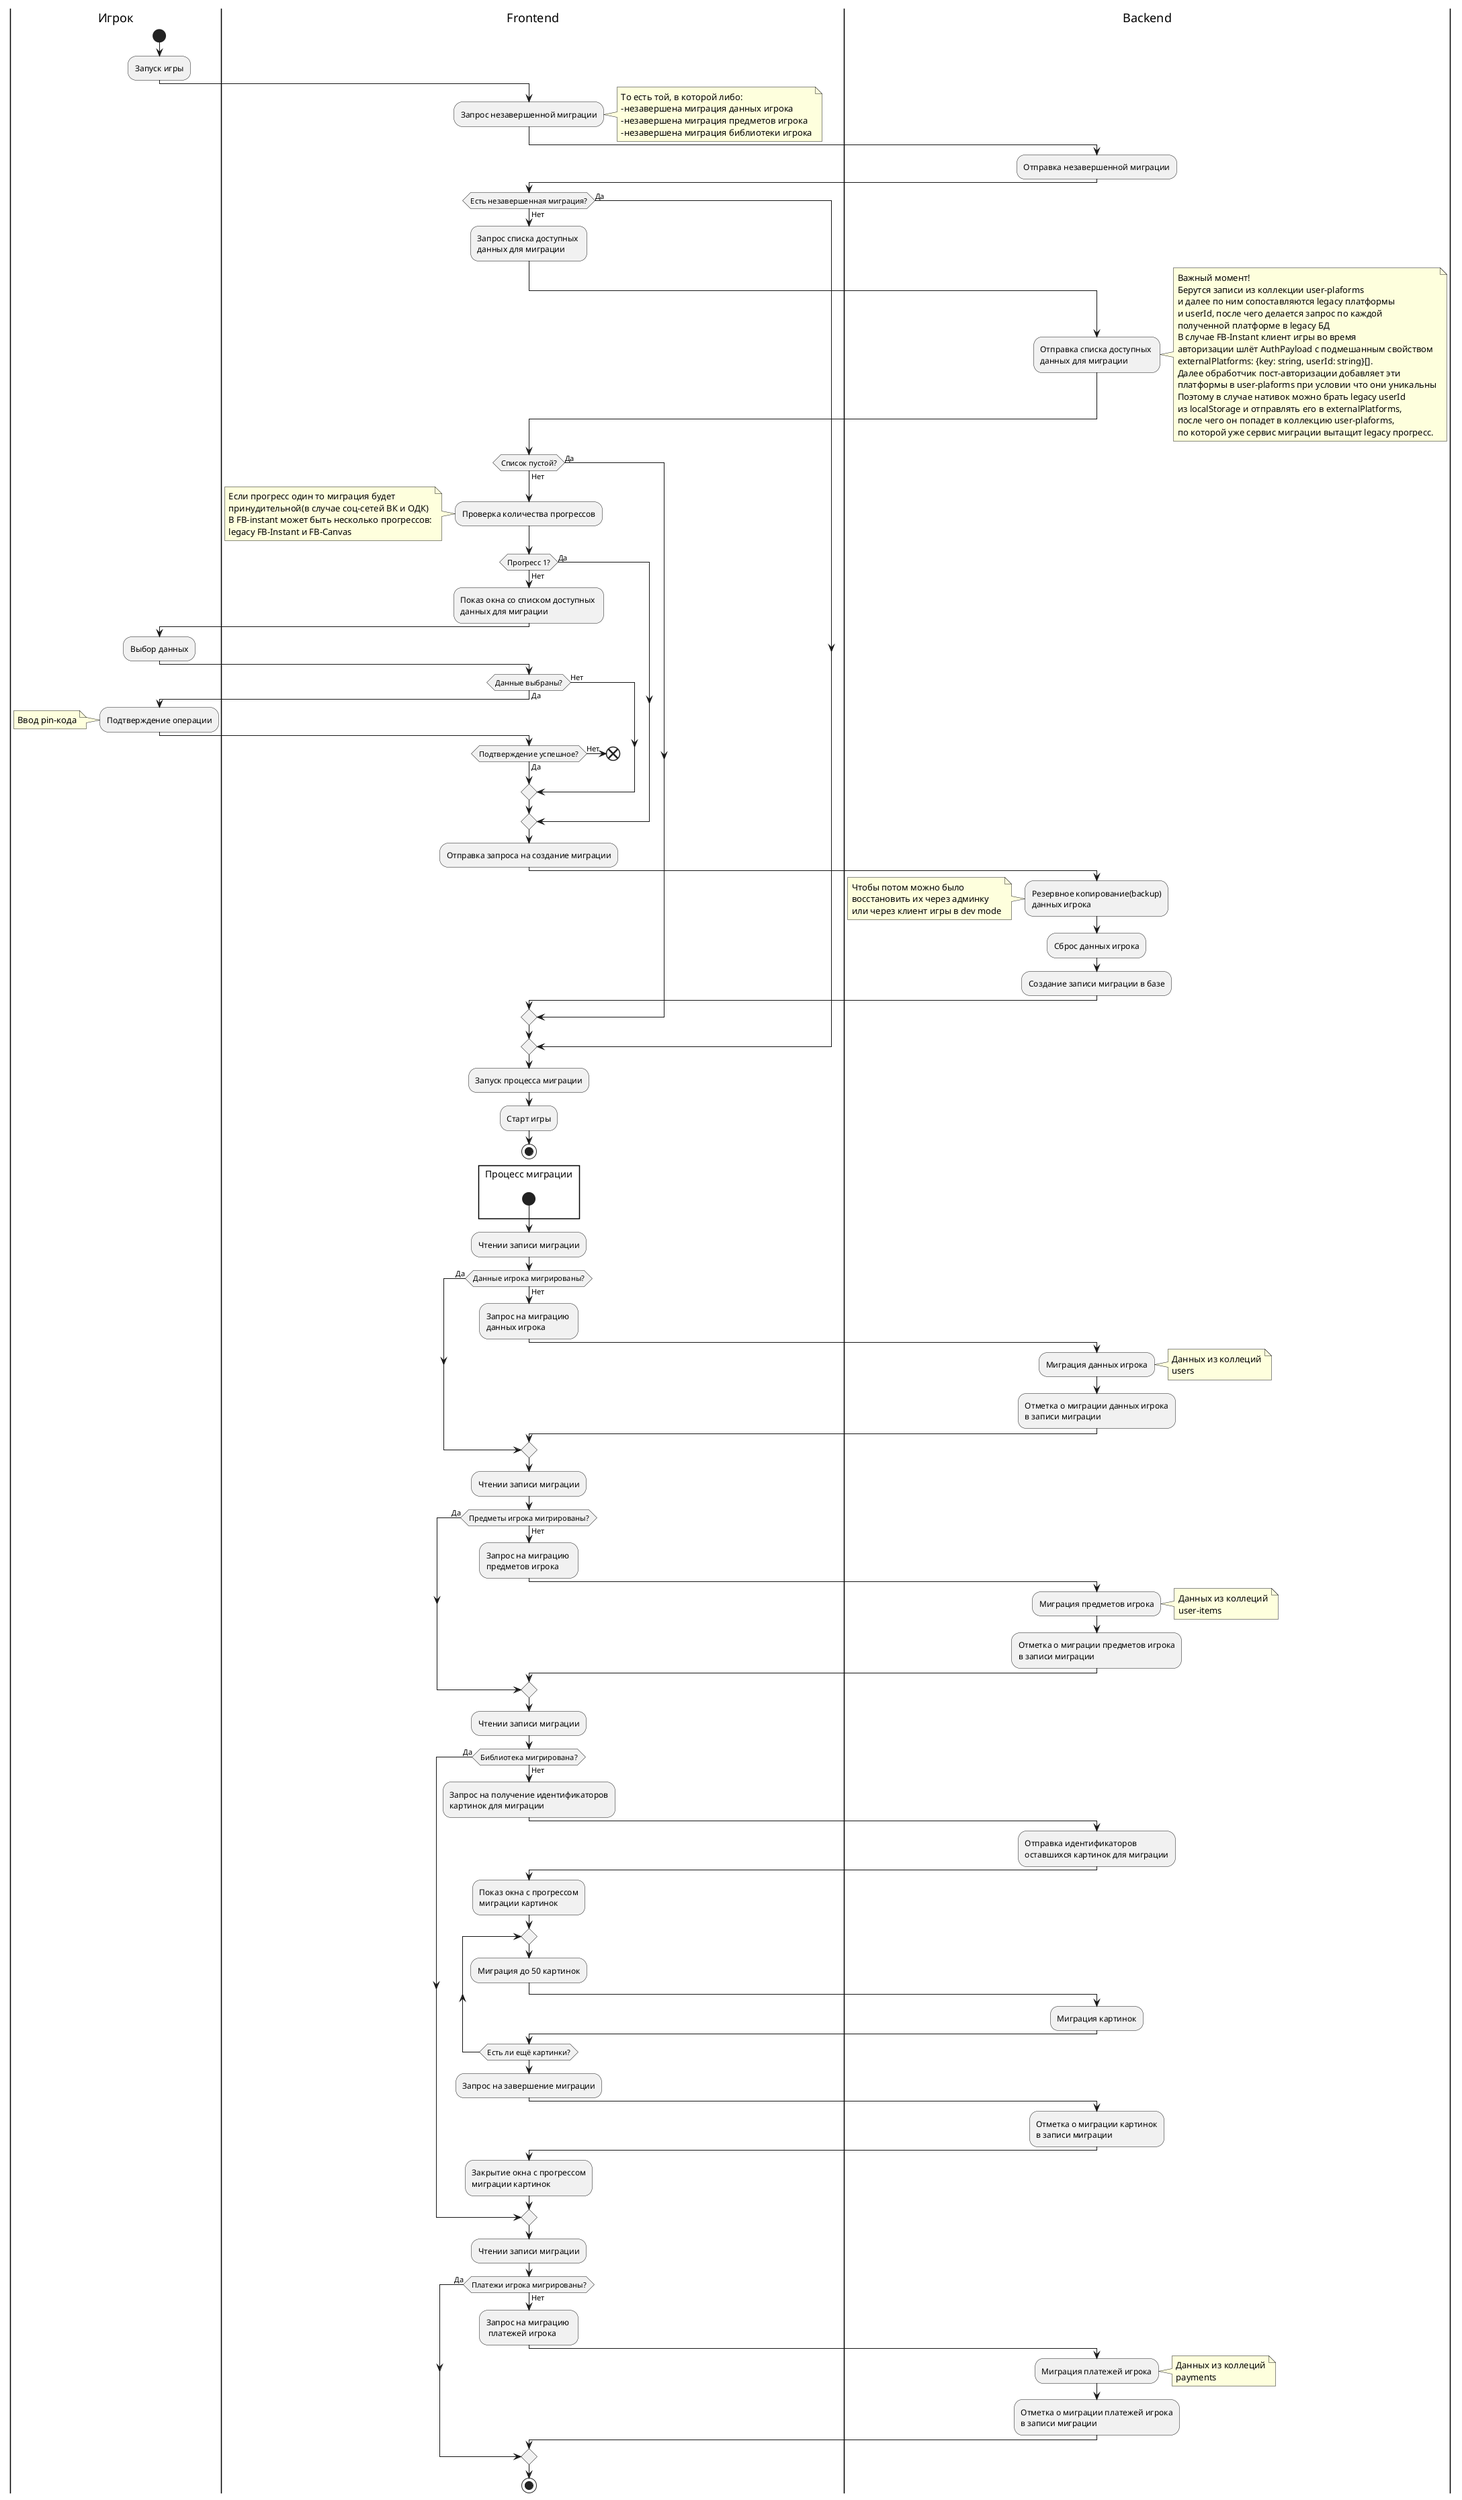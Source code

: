@startuml Диаграмма активности процесса миграции в cross-stitch-cocos(все платформы)

|Игрок|
start

:Запуск игры;
|Frontend|
:Запрос незавершенной миграции;
note right
То есть той, в которой либо:
-незавершена миграция данных игрока
-незавершена миграция предметов игрока
-незавершена миграция библиотеки игрока
end note
|Backend|
:Отправка незавершенной миграции;
|Frontend|
if (Есть незавершенная миграция?) then (Нет)
    :Запрос списка доступных \nданных для миграции;
    |Backend|
    :Отправка списка доступных \nданных для миграции;
    note right
        Важный момент! 
        Берутся записи из коллекции user-plaforms
        и далее по ним сопоставляются legacy платформы
        и userId, после чего делается запрос по каждой
        полученной платформе в legacy БД
        В случае FB-Instant клиент игры во время
        авторизации шлёт AuthPayload с подмешанным свойством
        externalPlatforms: {key: string, userId: string}[].
        Далее обработчик пост-авторизации добавляет эти
        платформы в user-plaforms при условии что они уникальны
        Поэтому в случае нативок можно брать legacy userId
        из localStorage и отправлять его в externalPlatforms,
        после чего он попадет в коллекцию user-plaforms,
        по которой уже сервис миграции вытащит legacy прогресс.
    end note
    |Frontend|
    if (Список пустой?) then (Нет)
        :Проверка количества прогрессов;
        note
            Если прогресс один то миграция будет
            принудительной(в случае соц-сетей ВК и ОДК)
            В FB-instant может быть несколько прогрессов:
            legacy FB-Instant и FB-Canvas
        end note
        if (Прогресс 1?) then (Да)
        else (Нет)
            :Показ окна со списком доступных \nданных для миграции;
            |Игрок|
            :Выбор данных;
            |Frontend|
            if (Данные выбраны?) then (Да)
                |Игрок|
                :Подтверждение операции;
                note left
                    Ввод pin-кода
                end note
                |Frontend|
                if (Подтверждение успешное?) then (Да)
                else (Нет)
                    end
                endif
            else (Нет)
            endif
        endif
        :Отправка запроса на создание миграции;
        |Backend|
        :Резервное копирование(backup)
        данных игрока;
        note 
            Чтобы потом можно было
            восстановить их через админку
            или через клиент игры в dev mode
        end note
        :Сброс данных игрока;
        :Создание записи миграции в базе;
        |Frontend|
    else (Да)
    endif
else (Да)
endif
:Запуск процесса миграции;
:Старт игры;
stop

|Frontend|
rectangle "Процесс миграции" {
    start
}
:Чтении записи миграции;
if (Данные игрока мигрированы?) then (Нет)
    :Запрос на миграцию \nданных игрока;
    |Backend|
    :Миграция данных игрока;
    note right
    Данных из коллеций
    users
    end note
    :Отметка о миграции данных игрока
    в записи миграции;
    |Frontend|
else (Да)
endif
:Чтении записи миграции;
if (Предметы игрока мигрированы?) then (Нет)
    |Frontend|
    :Запрос на миграцию \nпредметов игрока;
    |Backend|
    :Миграция предметов игрока;
    note right
    Данных из коллеций
    user-items
    end note
    :Отметка о миграции предметов игрока
    в записи миграции;
    |Frontend|
else (Да)
endif
:Чтении записи миграции;
if (Библиотека мигрирована?) then (Нет)
    :Запрос на получение идентификаторов
    картинок для миграции;
    |Backend|
    :Отправка идентификаторов
    оставшихся картинок для миграции;
    |Frontend|
    :Показ окна с прогрессом
    миграции картинок;
    repeat
        :Миграция до 50 картинок;
        |Backend|
        :Миграция картинок;
        |Frontend|
    repeat while (Есть ли ещё картинки?)
    :Запрос на завершение миграции;
    |Backend|
    :Отметка о миграции картинок
    в записи миграции;
    |Frontend|
    :Закрытие окна с прогрессом
    миграции картинок;
else (Да)
endif
:Чтении записи миграции;
if (Платежи игрока мигрированы?) then (Нет)
    |Frontend|
    :Запрос на миграцию \n платежей игрока;
    |Backend|
    :Миграция платежей игрока;
    note right
    Данных из коллеций
    payments
    end note
    :Отметка о миграции платежей игрока
    в записи миграции;
    |Frontend|
else (Да)
endif
stop

@enduml
